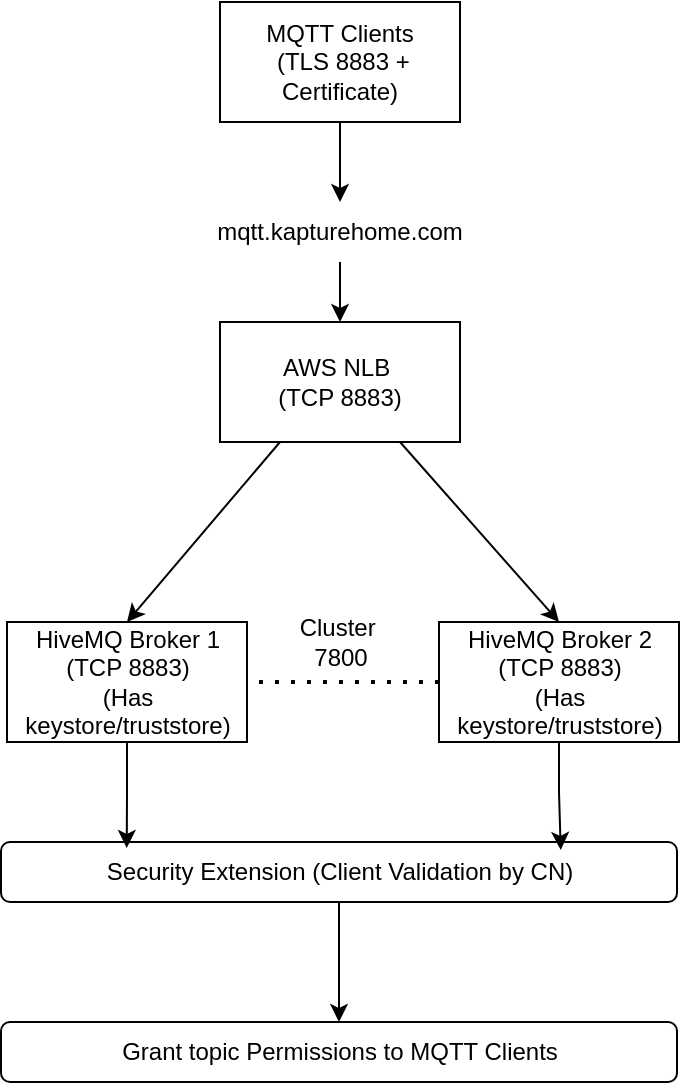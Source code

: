 <mxfile version="26.0.16">
  <diagram name="第1頁" id="LpLdRGVmJxK6KshesvKD">
    <mxGraphModel dx="1849" dy="818" grid="1" gridSize="10" guides="1" tooltips="1" connect="1" arrows="1" fold="1" page="1" pageScale="1" pageWidth="827" pageHeight="1169" math="0" shadow="0">
      <root>
        <mxCell id="0" />
        <mxCell id="1" parent="0" />
        <mxCell id="vKqKOulp7S16YsBjdaTP-3" style="edgeStyle=orthogonalEdgeStyle;rounded=0;orthogonalLoop=1;jettySize=auto;html=1;exitX=0.5;exitY=1;exitDx=0;exitDy=0;" edge="1" parent="1" source="vKqKOulp7S16YsBjdaTP-1" target="vKqKOulp7S16YsBjdaTP-2">
          <mxGeometry relative="1" as="geometry" />
        </mxCell>
        <mxCell id="vKqKOulp7S16YsBjdaTP-1" value="MQTT Clients&lt;div&gt;&amp;nbsp;(TLS 8883 + Certificate)&lt;/div&gt;" style="rounded=0;whiteSpace=wrap;html=1;" vertex="1" parent="1">
          <mxGeometry x="390" y="60" width="120" height="60" as="geometry" />
        </mxCell>
        <mxCell id="vKqKOulp7S16YsBjdaTP-5" style="edgeStyle=orthogonalEdgeStyle;rounded=0;orthogonalLoop=1;jettySize=auto;html=1;exitX=0.5;exitY=1;exitDx=0;exitDy=0;entryX=0.5;entryY=0;entryDx=0;entryDy=0;" edge="1" parent="1" source="vKqKOulp7S16YsBjdaTP-2" target="vKqKOulp7S16YsBjdaTP-4">
          <mxGeometry relative="1" as="geometry" />
        </mxCell>
        <mxCell id="vKqKOulp7S16YsBjdaTP-2" value="mqtt.kapturehome.com" style="text;html=1;align=center;verticalAlign=middle;whiteSpace=wrap;rounded=0;" vertex="1" parent="1">
          <mxGeometry x="360" y="160" width="180" height="30" as="geometry" />
        </mxCell>
        <mxCell id="vKqKOulp7S16YsBjdaTP-4" value="AWS NLB&amp;nbsp;&lt;div&gt;(TCP 8883)&lt;/div&gt;" style="rounded=0;whiteSpace=wrap;html=1;" vertex="1" parent="1">
          <mxGeometry x="390" y="220" width="120" height="60" as="geometry" />
        </mxCell>
        <mxCell id="vKqKOulp7S16YsBjdaTP-6" value="HiveMQ Broker 1&lt;div&gt;(TCP 8883)&lt;/div&gt;&lt;div&gt;(Has keystore/truststore&lt;span style=&quot;background-color: transparent; color: light-dark(rgb(0, 0, 0), rgb(255, 255, 255));&quot;&gt;)&lt;/span&gt;&lt;/div&gt;" style="rounded=0;whiteSpace=wrap;html=1;" vertex="1" parent="1">
          <mxGeometry x="283.5" y="370" width="120" height="60" as="geometry" />
        </mxCell>
        <mxCell id="vKqKOulp7S16YsBjdaTP-7" value="HiveMQ Broker 2&lt;div&gt;(TCP 8883)&lt;/div&gt;&lt;div&gt;(Has keystore/truststore&lt;span style=&quot;color: light-dark(rgb(0, 0, 0), rgb(255, 255, 255)); background-color: transparent;&quot;&gt;)&lt;/span&gt;&lt;/div&gt;" style="rounded=0;whiteSpace=wrap;html=1;" vertex="1" parent="1">
          <mxGeometry x="499.5" y="370" width="120" height="60" as="geometry" />
        </mxCell>
        <mxCell id="vKqKOulp7S16YsBjdaTP-8" value="" style="endArrow=none;dashed=1;html=1;dashPattern=1 3;strokeWidth=2;rounded=0;entryX=0;entryY=0.5;entryDx=0;entryDy=0;" edge="1" parent="1" target="vKqKOulp7S16YsBjdaTP-7">
          <mxGeometry width="50" height="50" relative="1" as="geometry">
            <mxPoint x="409.5" y="400" as="sourcePoint" />
            <mxPoint x="459.5" y="350" as="targetPoint" />
          </mxGeometry>
        </mxCell>
        <mxCell id="vKqKOulp7S16YsBjdaTP-9" value="Cluster&amp;nbsp;&lt;div&gt;7800&lt;/div&gt;" style="text;html=1;align=center;verticalAlign=middle;resizable=0;points=[];autosize=1;strokeColor=none;fillColor=none;" vertex="1" parent="1">
          <mxGeometry x="419.5" y="360" width="60" height="40" as="geometry" />
        </mxCell>
        <mxCell id="vKqKOulp7S16YsBjdaTP-11" value="" style="endArrow=classic;html=1;rounded=0;exitX=0.25;exitY=1;exitDx=0;exitDy=0;entryX=0.5;entryY=0;entryDx=0;entryDy=0;" edge="1" parent="1" source="vKqKOulp7S16YsBjdaTP-4" target="vKqKOulp7S16YsBjdaTP-6">
          <mxGeometry width="50" height="50" relative="1" as="geometry">
            <mxPoint x="310" y="360" as="sourcePoint" />
            <mxPoint x="360" y="310" as="targetPoint" />
          </mxGeometry>
        </mxCell>
        <mxCell id="vKqKOulp7S16YsBjdaTP-12" value="" style="endArrow=classic;html=1;rounded=0;exitX=0.75;exitY=1;exitDx=0;exitDy=0;entryX=0.5;entryY=0;entryDx=0;entryDy=0;" edge="1" parent="1" source="vKqKOulp7S16YsBjdaTP-4" target="vKqKOulp7S16YsBjdaTP-7">
          <mxGeometry width="50" height="50" relative="1" as="geometry">
            <mxPoint x="478" y="340" as="sourcePoint" />
            <mxPoint x="400" y="420" as="targetPoint" />
          </mxGeometry>
        </mxCell>
        <mxCell id="vKqKOulp7S16YsBjdaTP-21" style="edgeStyle=orthogonalEdgeStyle;rounded=0;orthogonalLoop=1;jettySize=auto;html=1;exitX=0.5;exitY=1;exitDx=0;exitDy=0;entryX=0.5;entryY=0;entryDx=0;entryDy=0;" edge="1" parent="1" source="vKqKOulp7S16YsBjdaTP-13" target="vKqKOulp7S16YsBjdaTP-18">
          <mxGeometry relative="1" as="geometry" />
        </mxCell>
        <mxCell id="vKqKOulp7S16YsBjdaTP-13" value="Security Extension&amp;nbsp;(Client Validation by CN)" style="rounded=1;whiteSpace=wrap;html=1;" vertex="1" parent="1">
          <mxGeometry x="280.5" y="480" width="338" height="30" as="geometry" />
        </mxCell>
        <mxCell id="vKqKOulp7S16YsBjdaTP-18" value="Grant topic Permissions to MQTT Clients" style="rounded=1;whiteSpace=wrap;html=1;" vertex="1" parent="1">
          <mxGeometry x="280.5" y="570" width="338" height="30" as="geometry" />
        </mxCell>
        <mxCell id="vKqKOulp7S16YsBjdaTP-19" style="edgeStyle=orthogonalEdgeStyle;rounded=0;orthogonalLoop=1;jettySize=auto;html=1;exitX=0.5;exitY=1;exitDx=0;exitDy=0;entryX=0.186;entryY=0.1;entryDx=0;entryDy=0;entryPerimeter=0;" edge="1" parent="1" source="vKqKOulp7S16YsBjdaTP-6" target="vKqKOulp7S16YsBjdaTP-13">
          <mxGeometry relative="1" as="geometry" />
        </mxCell>
        <mxCell id="vKqKOulp7S16YsBjdaTP-20" style="edgeStyle=orthogonalEdgeStyle;rounded=0;orthogonalLoop=1;jettySize=auto;html=1;exitX=0.5;exitY=1;exitDx=0;exitDy=0;entryX=0.828;entryY=0.133;entryDx=0;entryDy=0;entryPerimeter=0;" edge="1" parent="1" source="vKqKOulp7S16YsBjdaTP-7" target="vKqKOulp7S16YsBjdaTP-13">
          <mxGeometry relative="1" as="geometry" />
        </mxCell>
      </root>
    </mxGraphModel>
  </diagram>
</mxfile>
